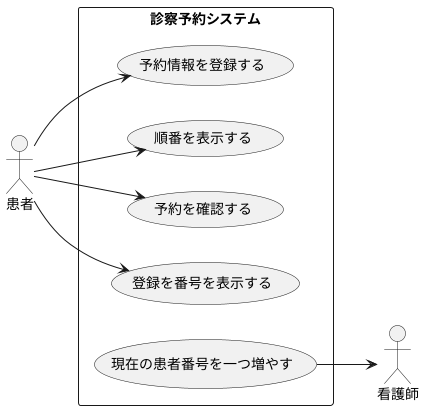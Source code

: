 @startuml 診察予約システム
left to right direction
actor 患者 as k
actor 看護師 as ku
rectangle 診察予約システム {
    usecase 予約情報を登録する as t
    usecase 順番を表示する as n
    usecase 予約を確認する as yoyaku
    usecase 登録を番号を表示する as t1
    usecase 現在の患者番号を一つ増やす as g
}
k --> t
k --> n
k --> yoyaku
k --> t1
g --> ku

@enduml